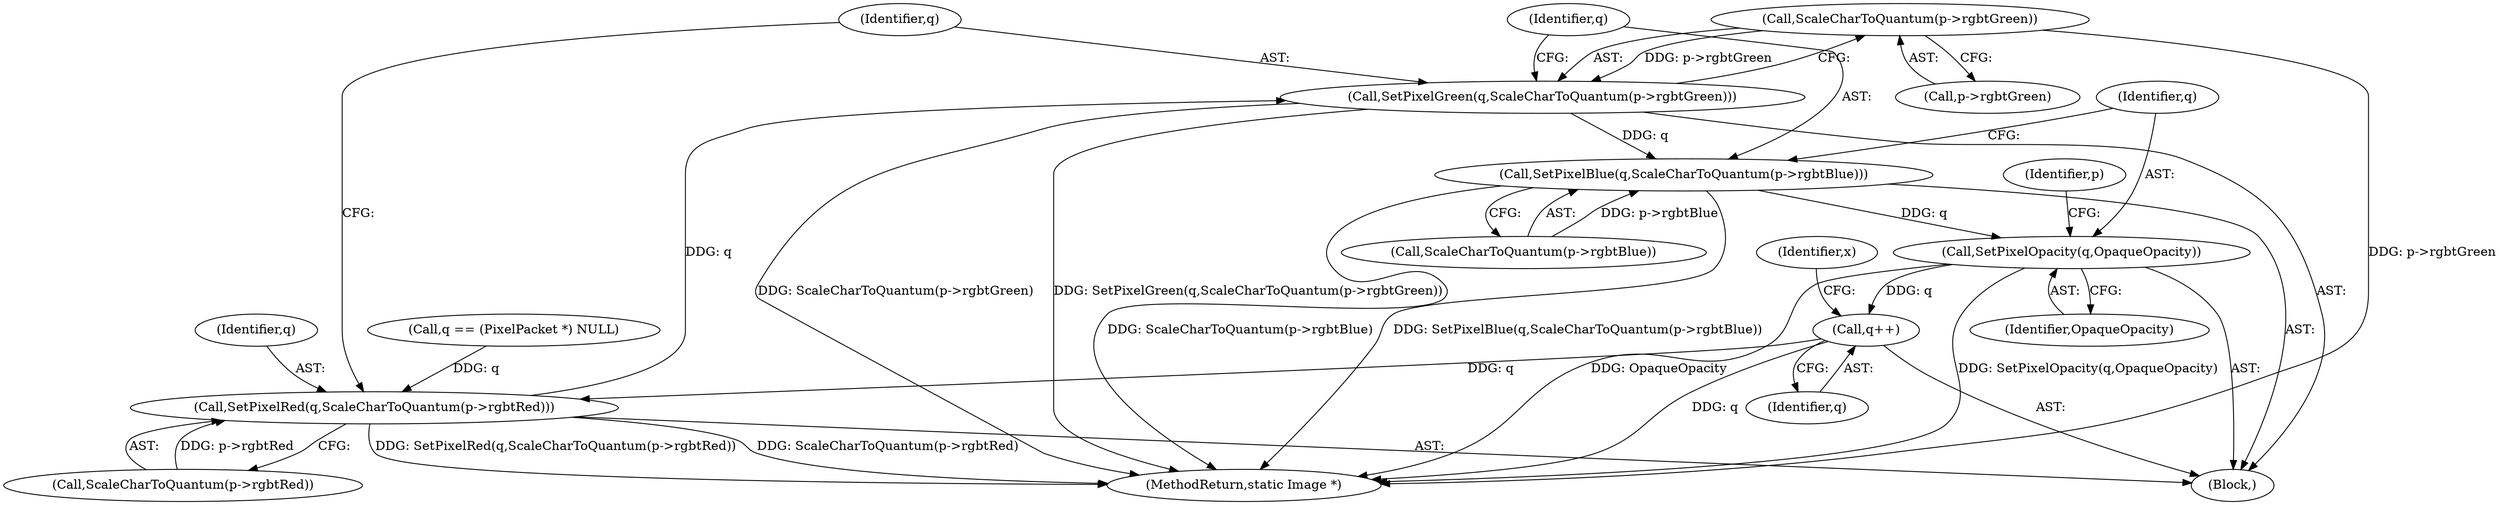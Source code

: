 digraph "0_ImageMagick_8c10b9247509c0484b55330458846115131ec2ae@pointer" {
"1000487" [label="(Call,ScaleCharToQuantum(p->rgbtGreen))"];
"1000485" [label="(Call,SetPixelGreen(q,ScaleCharToQuantum(p->rgbtGreen)))"];
"1000491" [label="(Call,SetPixelBlue(q,ScaleCharToQuantum(p->rgbtBlue)))"];
"1000497" [label="(Call,SetPixelOpacity(q,OpaqueOpacity))"];
"1000502" [label="(Call,q++)"];
"1000479" [label="(Call,SetPixelRed(q,ScaleCharToQuantum(p->rgbtRed)))"];
"1000497" [label="(Call,SetPixelOpacity(q,OpaqueOpacity))"];
"1000502" [label="(Call,q++)"];
"1000486" [label="(Identifier,q)"];
"1000498" [label="(Identifier,q)"];
"1000481" [label="(Call,ScaleCharToQuantum(p->rgbtRed))"];
"1000499" [label="(Identifier,OpaqueOpacity)"];
"1000488" [label="(Call,p->rgbtGreen)"];
"1000459" [label="(Call,q == (PixelPacket *) NULL)"];
"1000491" [label="(Call,SetPixelBlue(q,ScaleCharToQuantum(p->rgbtBlue)))"];
"1000501" [label="(Identifier,p)"];
"1000492" [label="(Identifier,q)"];
"1000479" [label="(Call,SetPixelRed(q,ScaleCharToQuantum(p->rgbtRed)))"];
"1000519" [label="(MethodReturn,static Image *)"];
"1000503" [label="(Identifier,q)"];
"1000477" [label="(Identifier,x)"];
"1000478" [label="(Block,)"];
"1000480" [label="(Identifier,q)"];
"1000493" [label="(Call,ScaleCharToQuantum(p->rgbtBlue))"];
"1000487" [label="(Call,ScaleCharToQuantum(p->rgbtGreen))"];
"1000485" [label="(Call,SetPixelGreen(q,ScaleCharToQuantum(p->rgbtGreen)))"];
"1000487" -> "1000485"  [label="AST: "];
"1000487" -> "1000488"  [label="CFG: "];
"1000488" -> "1000487"  [label="AST: "];
"1000485" -> "1000487"  [label="CFG: "];
"1000487" -> "1000519"  [label="DDG: p->rgbtGreen"];
"1000487" -> "1000485"  [label="DDG: p->rgbtGreen"];
"1000485" -> "1000478"  [label="AST: "];
"1000486" -> "1000485"  [label="AST: "];
"1000492" -> "1000485"  [label="CFG: "];
"1000485" -> "1000519"  [label="DDG: ScaleCharToQuantum(p->rgbtGreen)"];
"1000485" -> "1000519"  [label="DDG: SetPixelGreen(q,ScaleCharToQuantum(p->rgbtGreen))"];
"1000479" -> "1000485"  [label="DDG: q"];
"1000485" -> "1000491"  [label="DDG: q"];
"1000491" -> "1000478"  [label="AST: "];
"1000491" -> "1000493"  [label="CFG: "];
"1000492" -> "1000491"  [label="AST: "];
"1000493" -> "1000491"  [label="AST: "];
"1000498" -> "1000491"  [label="CFG: "];
"1000491" -> "1000519"  [label="DDG: ScaleCharToQuantum(p->rgbtBlue)"];
"1000491" -> "1000519"  [label="DDG: SetPixelBlue(q,ScaleCharToQuantum(p->rgbtBlue))"];
"1000493" -> "1000491"  [label="DDG: p->rgbtBlue"];
"1000491" -> "1000497"  [label="DDG: q"];
"1000497" -> "1000478"  [label="AST: "];
"1000497" -> "1000499"  [label="CFG: "];
"1000498" -> "1000497"  [label="AST: "];
"1000499" -> "1000497"  [label="AST: "];
"1000501" -> "1000497"  [label="CFG: "];
"1000497" -> "1000519"  [label="DDG: SetPixelOpacity(q,OpaqueOpacity)"];
"1000497" -> "1000519"  [label="DDG: OpaqueOpacity"];
"1000497" -> "1000502"  [label="DDG: q"];
"1000502" -> "1000478"  [label="AST: "];
"1000502" -> "1000503"  [label="CFG: "];
"1000503" -> "1000502"  [label="AST: "];
"1000477" -> "1000502"  [label="CFG: "];
"1000502" -> "1000519"  [label="DDG: q"];
"1000502" -> "1000479"  [label="DDG: q"];
"1000479" -> "1000478"  [label="AST: "];
"1000479" -> "1000481"  [label="CFG: "];
"1000480" -> "1000479"  [label="AST: "];
"1000481" -> "1000479"  [label="AST: "];
"1000486" -> "1000479"  [label="CFG: "];
"1000479" -> "1000519"  [label="DDG: SetPixelRed(q,ScaleCharToQuantum(p->rgbtRed))"];
"1000479" -> "1000519"  [label="DDG: ScaleCharToQuantum(p->rgbtRed)"];
"1000459" -> "1000479"  [label="DDG: q"];
"1000481" -> "1000479"  [label="DDG: p->rgbtRed"];
}
